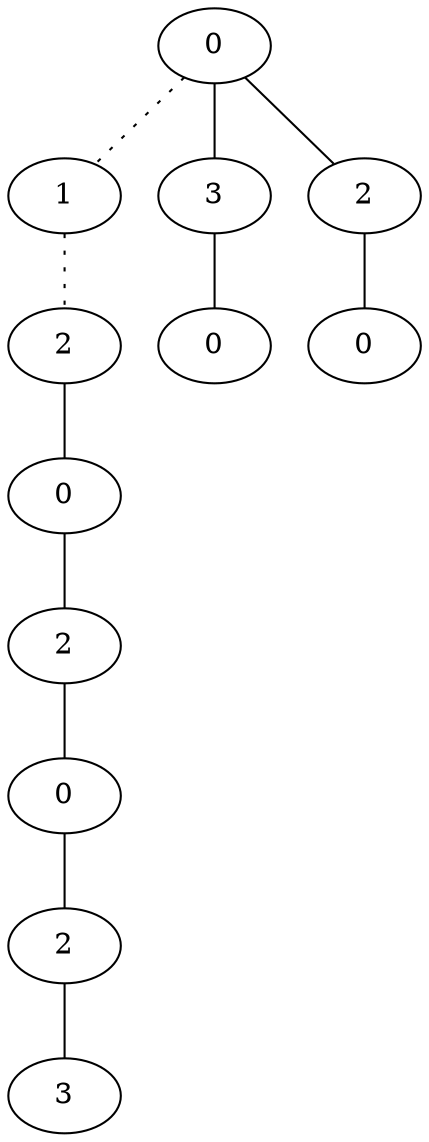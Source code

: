 graph {
a0[label=0];
a1[label=1];
a2[label=2];
a3[label=0];
a4[label=2];
a5[label=0];
a6[label=2];
a7[label=3];
a8[label=3];
a9[label=0];
a10[label=2];
a11[label=0];
a0 -- a1 [style=dotted];
a0 -- a8;
a0 -- a10;
a1 -- a2 [style=dotted];
a2 -- a3;
a3 -- a4;
a4 -- a5;
a5 -- a6;
a6 -- a7;
a8 -- a9;
a10 -- a11;
}
